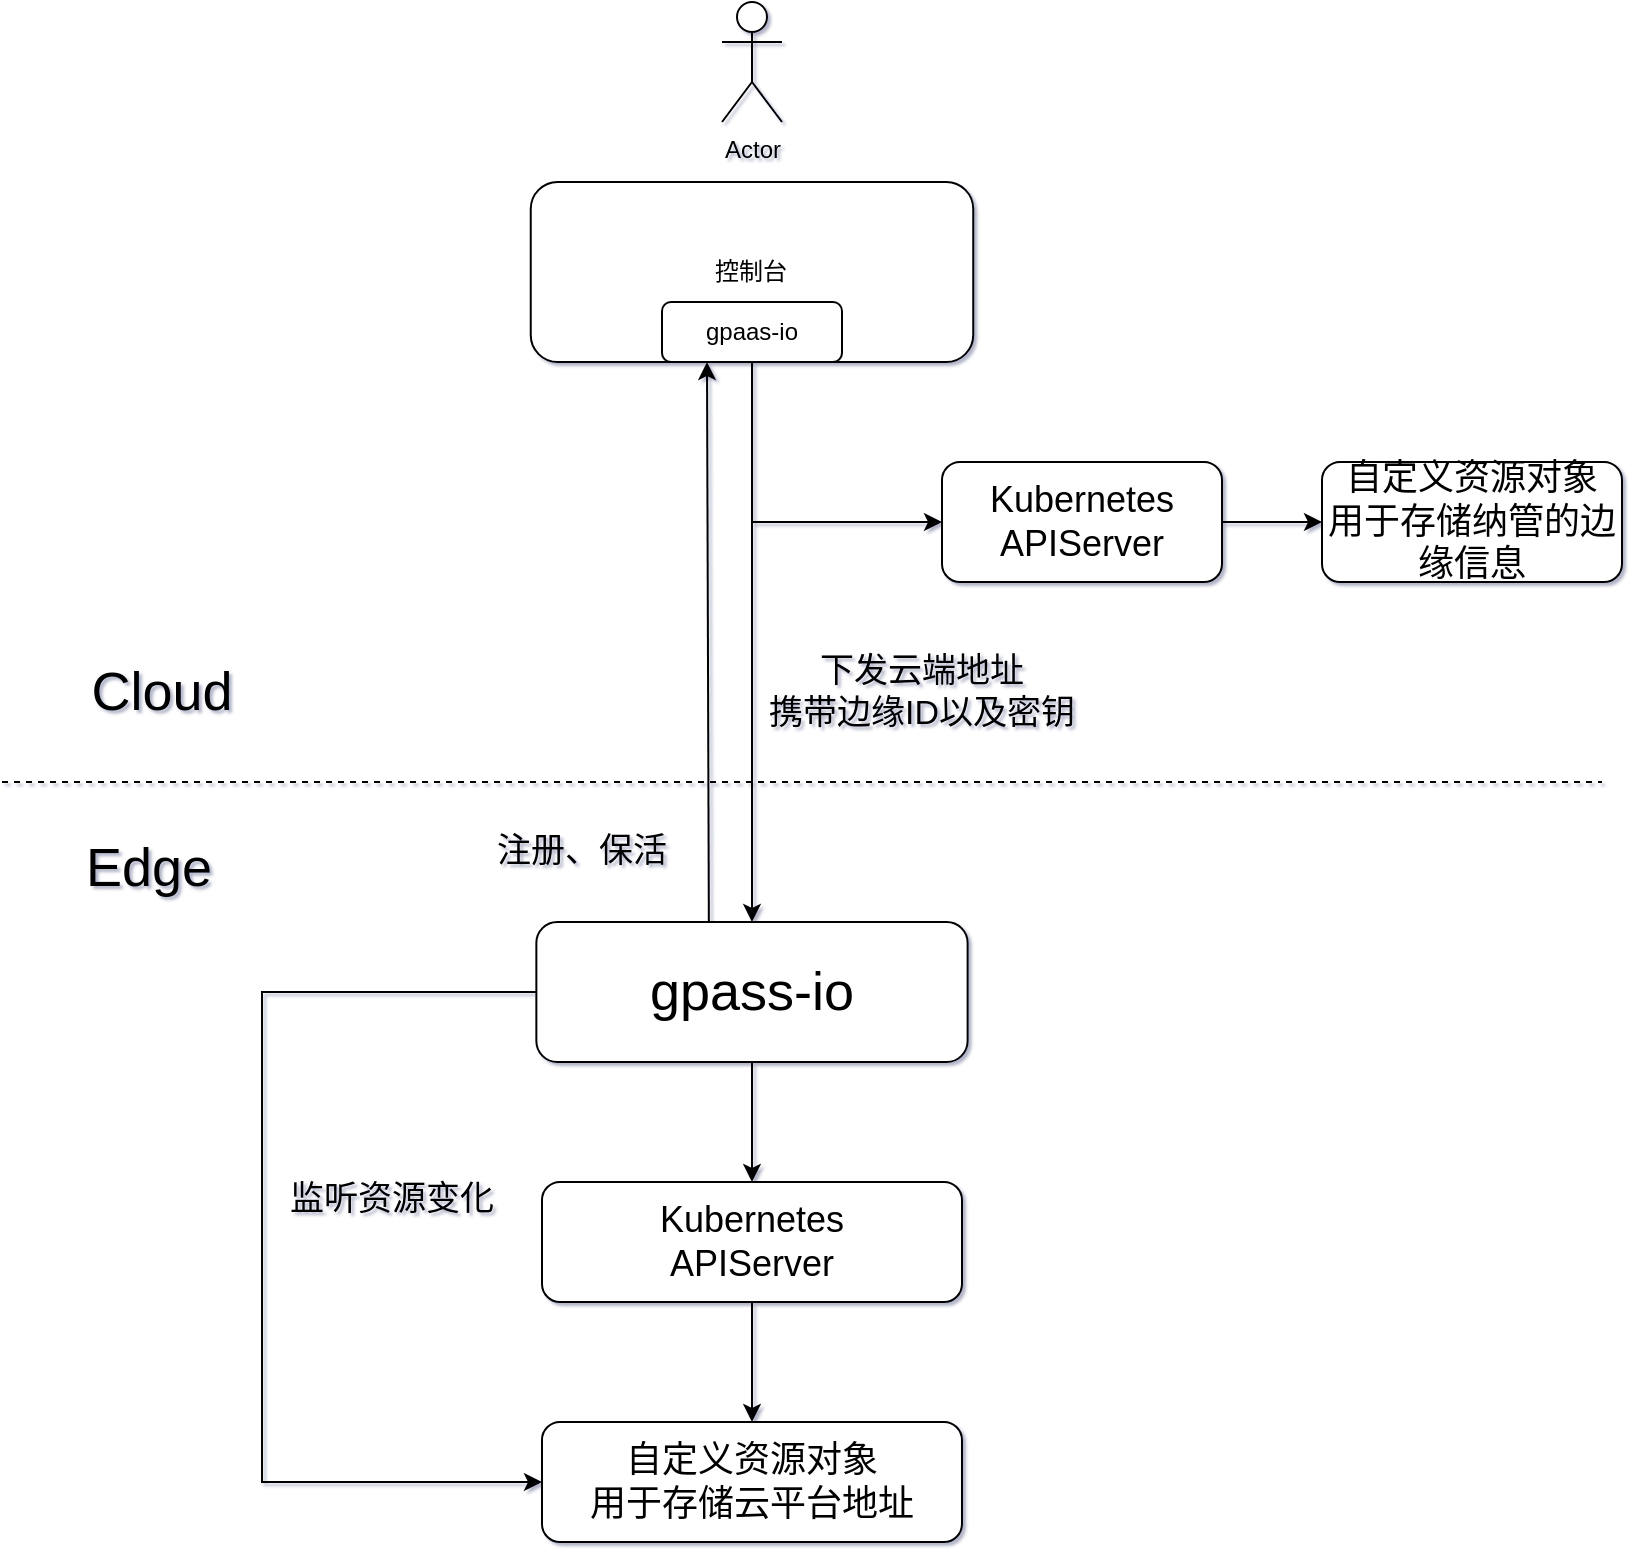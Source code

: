 <mxfile version="20.3.0" type="github">
  <diagram id="czoSAgU3NPNLfObNdLdK" name="第 1 页">
    <mxGraphModel dx="626" dy="374" grid="1" gridSize="10" guides="1" tooltips="1" connect="1" arrows="1" fold="1" page="1" pageScale="1" pageWidth="827" pageHeight="1169" math="0" shadow="1">
      <root>
        <mxCell id="0" />
        <mxCell id="1" parent="0" />
        <mxCell id="0-ui4EY68smGS95Qzv1E-1" value="Actor" style="shape=umlActor;verticalLabelPosition=bottom;verticalAlign=top;html=1;outlineConnect=0;" vertex="1" parent="1">
          <mxGeometry x="370" y="10" width="30" height="60" as="geometry" />
        </mxCell>
        <mxCell id="0-ui4EY68smGS95Qzv1E-4" value="" style="endArrow=none;dashed=1;html=1;rounded=0;" edge="1" parent="1">
          <mxGeometry width="50" height="50" relative="1" as="geometry">
            <mxPoint x="10" y="400" as="sourcePoint" />
            <mxPoint x="810" y="400" as="targetPoint" />
          </mxGeometry>
        </mxCell>
        <mxCell id="0-ui4EY68smGS95Qzv1E-12" style="edgeStyle=orthogonalEdgeStyle;rounded=0;orthogonalLoop=1;jettySize=auto;html=1;fontSize=27;" edge="1" parent="1" source="0-ui4EY68smGS95Qzv1E-5">
          <mxGeometry relative="1" as="geometry">
            <mxPoint x="480" y="270" as="targetPoint" />
            <Array as="points">
              <mxPoint x="385" y="270" />
            </Array>
          </mxGeometry>
        </mxCell>
        <mxCell id="0-ui4EY68smGS95Qzv1E-5" value="控制台" style="rounded=1;whiteSpace=wrap;html=1;" vertex="1" parent="1">
          <mxGeometry x="274.37" y="100" width="221.25" height="90" as="geometry" />
        </mxCell>
        <mxCell id="0-ui4EY68smGS95Qzv1E-20" style="edgeStyle=orthogonalEdgeStyle;rounded=0;orthogonalLoop=1;jettySize=auto;html=1;exitX=0.5;exitY=1;exitDx=0;exitDy=0;entryX=0.5;entryY=0;entryDx=0;entryDy=0;fontSize=27;" edge="1" parent="1" source="0-ui4EY68smGS95Qzv1E-6" target="0-ui4EY68smGS95Qzv1E-14">
          <mxGeometry relative="1" as="geometry" />
        </mxCell>
        <mxCell id="0-ui4EY68smGS95Qzv1E-6" value="gpaas-io" style="rounded=1;whiteSpace=wrap;html=1;" vertex="1" parent="1">
          <mxGeometry x="340" y="160" width="90" height="30" as="geometry" />
        </mxCell>
        <mxCell id="0-ui4EY68smGS95Qzv1E-13" value="" style="edgeStyle=orthogonalEdgeStyle;rounded=0;orthogonalLoop=1;jettySize=auto;html=1;fontSize=27;" edge="1" parent="1" source="0-ui4EY68smGS95Qzv1E-7" target="0-ui4EY68smGS95Qzv1E-11">
          <mxGeometry relative="1" as="geometry" />
        </mxCell>
        <mxCell id="0-ui4EY68smGS95Qzv1E-7" value="&lt;font style=&quot;font-size: 18px;&quot;&gt;Kubernetes&lt;br&gt;APIServer&lt;/font&gt;" style="rounded=1;whiteSpace=wrap;html=1;" vertex="1" parent="1">
          <mxGeometry x="480" y="240" width="140" height="60" as="geometry" />
        </mxCell>
        <mxCell id="0-ui4EY68smGS95Qzv1E-9" value="&lt;font style=&quot;font-size: 27px;&quot;&gt;Cloud&lt;/font&gt;" style="text;html=1;strokeColor=none;fillColor=none;align=center;verticalAlign=middle;whiteSpace=wrap;rounded=0;fontSize=18;" vertex="1" parent="1">
          <mxGeometry x="60" y="340" width="60" height="30" as="geometry" />
        </mxCell>
        <mxCell id="0-ui4EY68smGS95Qzv1E-10" value="&lt;div style=&quot;text-align: center;&quot;&gt;&lt;span style=&quot;background-color: initial;&quot;&gt;Edge&lt;/span&gt;&lt;/div&gt;" style="text;whiteSpace=wrap;html=1;fontSize=27;" vertex="1" parent="1">
          <mxGeometry x="50" y="420" width="100" height="60" as="geometry" />
        </mxCell>
        <mxCell id="0-ui4EY68smGS95Qzv1E-11" value="&lt;span style=&quot;font-size: 18px;&quot;&gt;自定义资源对象&lt;br&gt;用于存储纳管的边缘信息&lt;br&gt;&lt;/span&gt;" style="rounded=1;whiteSpace=wrap;html=1;" vertex="1" parent="1">
          <mxGeometry x="670" y="240" width="150" height="60" as="geometry" />
        </mxCell>
        <mxCell id="0-ui4EY68smGS95Qzv1E-17" value="" style="edgeStyle=orthogonalEdgeStyle;rounded=0;orthogonalLoop=1;jettySize=auto;html=1;fontSize=27;" edge="1" parent="1" source="0-ui4EY68smGS95Qzv1E-14" target="0-ui4EY68smGS95Qzv1E-15">
          <mxGeometry relative="1" as="geometry" />
        </mxCell>
        <mxCell id="0-ui4EY68smGS95Qzv1E-21" style="edgeStyle=orthogonalEdgeStyle;rounded=0;orthogonalLoop=1;jettySize=auto;html=1;exitX=0;exitY=0.5;exitDx=0;exitDy=0;entryX=0;entryY=0.5;entryDx=0;entryDy=0;fontSize=27;" edge="1" parent="1" source="0-ui4EY68smGS95Qzv1E-14" target="0-ui4EY68smGS95Qzv1E-16">
          <mxGeometry relative="1" as="geometry">
            <Array as="points">
              <mxPoint x="140" y="505" />
              <mxPoint x="140" y="750" />
            </Array>
          </mxGeometry>
        </mxCell>
        <mxCell id="0-ui4EY68smGS95Qzv1E-14" value="gpass-io" style="rounded=1;whiteSpace=wrap;html=1;fontSize=27;" vertex="1" parent="1">
          <mxGeometry x="277.18" y="470" width="215.63" height="70" as="geometry" />
        </mxCell>
        <mxCell id="0-ui4EY68smGS95Qzv1E-18" value="" style="edgeStyle=orthogonalEdgeStyle;rounded=0;orthogonalLoop=1;jettySize=auto;html=1;fontSize=27;" edge="1" parent="1" source="0-ui4EY68smGS95Qzv1E-15" target="0-ui4EY68smGS95Qzv1E-16">
          <mxGeometry relative="1" as="geometry" />
        </mxCell>
        <mxCell id="0-ui4EY68smGS95Qzv1E-15" value="&lt;font style=&quot;font-size: 18px;&quot;&gt;Kubernetes&lt;br&gt;APIServer&lt;/font&gt;" style="rounded=1;whiteSpace=wrap;html=1;" vertex="1" parent="1">
          <mxGeometry x="280" y="600" width="210" height="60" as="geometry" />
        </mxCell>
        <mxCell id="0-ui4EY68smGS95Qzv1E-16" value="&lt;span style=&quot;font-size: 18px;&quot;&gt;自定义资源对象&lt;br&gt;用于存储云平台地址&lt;br&gt;&lt;/span&gt;" style="rounded=1;whiteSpace=wrap;html=1;" vertex="1" parent="1">
          <mxGeometry x="279.99" y="720" width="210" height="60" as="geometry" />
        </mxCell>
        <mxCell id="0-ui4EY68smGS95Qzv1E-22" value="&lt;font style=&quot;font-size: 17px;&quot;&gt;监听资源变化&lt;/font&gt;" style="text;html=1;strokeColor=none;fillColor=none;align=center;verticalAlign=middle;whiteSpace=wrap;rounded=0;fontSize=27;" vertex="1" parent="1">
          <mxGeometry x="150" y="590" width="110" height="30" as="geometry" />
        </mxCell>
        <mxCell id="0-ui4EY68smGS95Qzv1E-27" value="注册、保活" style="text;html=1;strokeColor=none;fillColor=none;align=center;verticalAlign=middle;whiteSpace=wrap;rounded=0;fontSize=17;" vertex="1" parent="1">
          <mxGeometry x="250" y="420" width="100" height="30" as="geometry" />
        </mxCell>
        <mxCell id="0-ui4EY68smGS95Qzv1E-28" value="下发云端地址&lt;br&gt;携带边缘ID以及密钥" style="text;html=1;strokeColor=none;fillColor=none;align=center;verticalAlign=middle;whiteSpace=wrap;rounded=0;fontSize=17;" vertex="1" parent="1">
          <mxGeometry x="380" y="340" width="180" height="30" as="geometry" />
        </mxCell>
        <mxCell id="0-ui4EY68smGS95Qzv1E-30" value="" style="endArrow=classic;html=1;rounded=0;fontSize=17;exitX=0.4;exitY=0.004;exitDx=0;exitDy=0;exitPerimeter=0;entryX=0.25;entryY=1;entryDx=0;entryDy=0;" edge="1" parent="1" source="0-ui4EY68smGS95Qzv1E-14" target="0-ui4EY68smGS95Qzv1E-6">
          <mxGeometry width="50" height="50" relative="1" as="geometry">
            <mxPoint x="420" y="390" as="sourcePoint" />
            <mxPoint x="360" y="200" as="targetPoint" />
          </mxGeometry>
        </mxCell>
      </root>
    </mxGraphModel>
  </diagram>
</mxfile>
